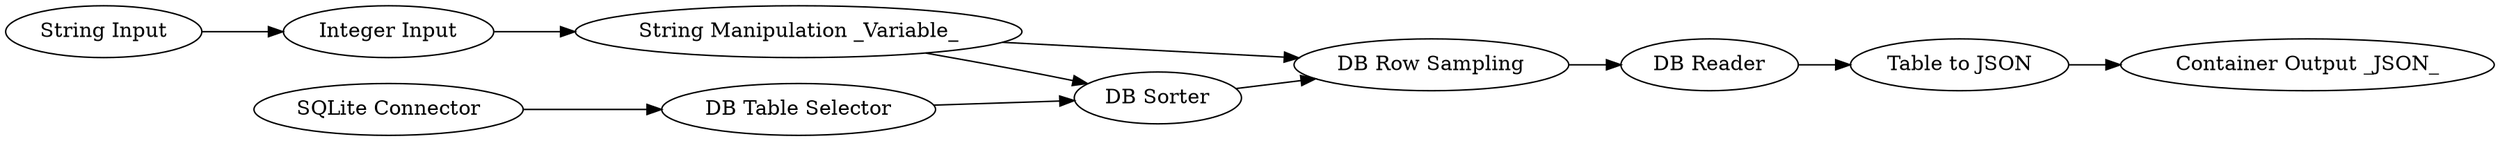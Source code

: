 digraph {
	201 -> 202
	197 -> 195
	195 -> 202
	202 -> 203
	183 -> 182
	204 -> 183
	203 -> 204
	196 -> 197
	195 -> 203
	200 -> 201
	200 [label="SQLite Connector"]
	203 [label="DB Row Sampling"]
	201 [label="DB Table Selector"]
	196 [label="String Input"]
	182 [label="Container Output _JSON_"]
	183 [label="Table to JSON"]
	202 [label="DB Sorter"]
	204 [label="DB Reader"]
	197 [label="Integer Input"]
	195 [label="String Manipulation _Variable_"]
	rankdir=LR
}
